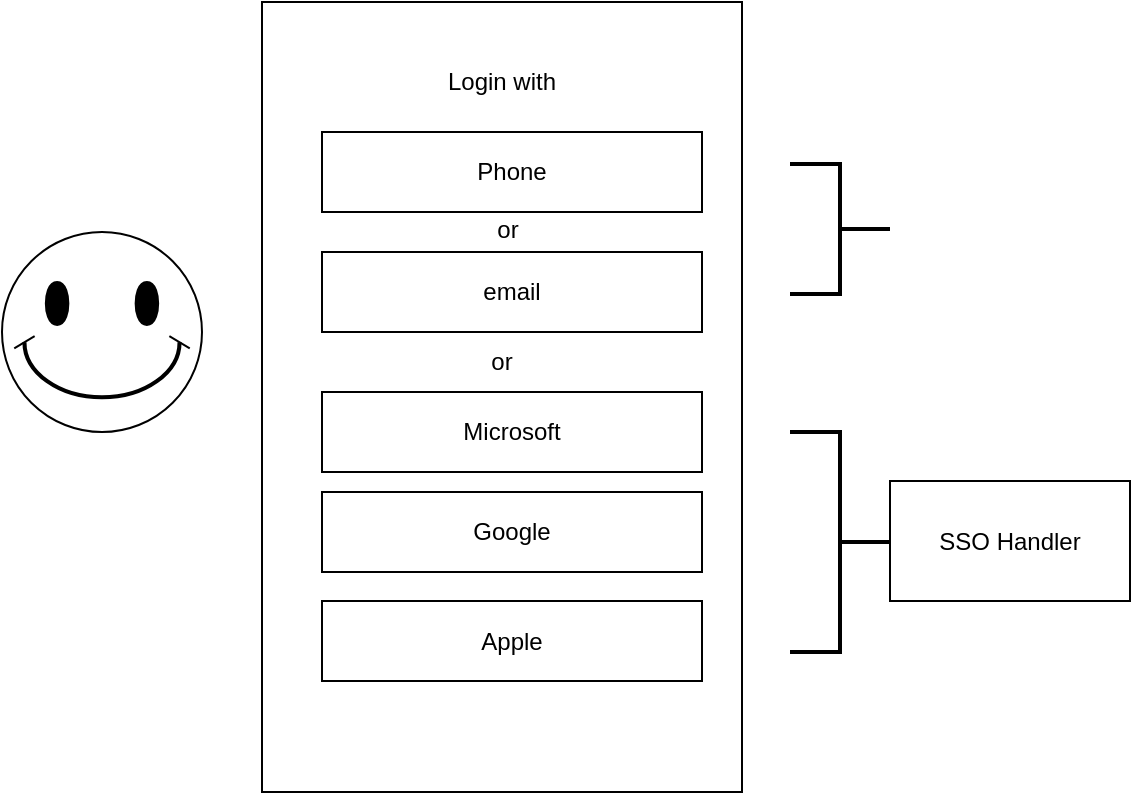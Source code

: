 <mxfile version="25.0.1">
  <diagram name="Seite-1" id="r1QjtIdLRNZ6yc1zuPKi">
    <mxGraphModel dx="8" dy="5" grid="1" gridSize="10" guides="1" tooltips="1" connect="1" arrows="1" fold="1" page="1" pageScale="1" pageWidth="827" pageHeight="1169" math="0" shadow="0">
      <root>
        <mxCell id="0" />
        <mxCell id="1" parent="0" />
        <mxCell id="_19qDUszDMYVY8KUCl5t-1" value="" style="verticalLabelPosition=bottom;verticalAlign=top;html=1;shape=mxgraph.basic.smiley" vertex="1" parent="1">
          <mxGeometry x="20" y="380" width="100" height="100" as="geometry" />
        </mxCell>
        <mxCell id="_19qDUszDMYVY8KUCl5t-2" value="" style="rounded=0;whiteSpace=wrap;html=1;" vertex="1" parent="1">
          <mxGeometry x="150" y="265" width="240" height="395" as="geometry" />
        </mxCell>
        <mxCell id="_19qDUszDMYVY8KUCl5t-3" value="Phone" style="rounded=0;whiteSpace=wrap;html=1;" vertex="1" parent="1">
          <mxGeometry x="180" y="330" width="190" height="40" as="geometry" />
        </mxCell>
        <mxCell id="_19qDUszDMYVY8KUCl5t-4" value="email" style="rounded=0;whiteSpace=wrap;html=1;" vertex="1" parent="1">
          <mxGeometry x="180" y="390" width="190" height="40" as="geometry" />
        </mxCell>
        <mxCell id="_19qDUszDMYVY8KUCl5t-5" value="Microsoft" style="rounded=0;whiteSpace=wrap;html=1;" vertex="1" parent="1">
          <mxGeometry x="180" y="460" width="190" height="40" as="geometry" />
        </mxCell>
        <mxCell id="_19qDUszDMYVY8KUCl5t-6" value="Login with" style="text;html=1;align=center;verticalAlign=middle;whiteSpace=wrap;rounded=0;" vertex="1" parent="1">
          <mxGeometry x="240" y="290" width="60" height="30" as="geometry" />
        </mxCell>
        <mxCell id="_19qDUszDMYVY8KUCl5t-7" value="or" style="text;html=1;align=center;verticalAlign=middle;whiteSpace=wrap;rounded=0;" vertex="1" parent="1">
          <mxGeometry x="243" y="364" width="60" height="30" as="geometry" />
        </mxCell>
        <mxCell id="_19qDUszDMYVY8KUCl5t-8" value="or" style="text;html=1;align=center;verticalAlign=middle;whiteSpace=wrap;rounded=0;" vertex="1" parent="1">
          <mxGeometry x="240" y="430" width="60" height="30" as="geometry" />
        </mxCell>
        <mxCell id="_19qDUszDMYVY8KUCl5t-9" value="Google" style="rounded=0;whiteSpace=wrap;html=1;" vertex="1" parent="1">
          <mxGeometry x="180" y="510" width="190" height="40" as="geometry" />
        </mxCell>
        <mxCell id="_19qDUszDMYVY8KUCl5t-10" value="Apple" style="rounded=0;whiteSpace=wrap;html=1;" vertex="1" parent="1">
          <mxGeometry x="180" y="564.5" width="190" height="40" as="geometry" />
        </mxCell>
        <mxCell id="_19qDUszDMYVY8KUCl5t-11" value="" style="strokeWidth=2;html=1;shape=mxgraph.flowchart.annotation_2;align=left;labelPosition=right;pointerEvents=1;rotation=-180;" vertex="1" parent="1">
          <mxGeometry x="414" y="480" width="50" height="110" as="geometry" />
        </mxCell>
        <mxCell id="_19qDUszDMYVY8KUCl5t-12" value="SSO Handler" style="rounded=0;whiteSpace=wrap;html=1;" vertex="1" parent="1">
          <mxGeometry x="464" y="504.5" width="120" height="60" as="geometry" />
        </mxCell>
        <mxCell id="_19qDUszDMYVY8KUCl5t-14" value="" style="strokeWidth=2;html=1;shape=mxgraph.flowchart.annotation_2;align=left;labelPosition=right;pointerEvents=1;rotation=-180;" vertex="1" parent="1">
          <mxGeometry x="414" y="346" width="50" height="65" as="geometry" />
        </mxCell>
      </root>
    </mxGraphModel>
  </diagram>
</mxfile>
